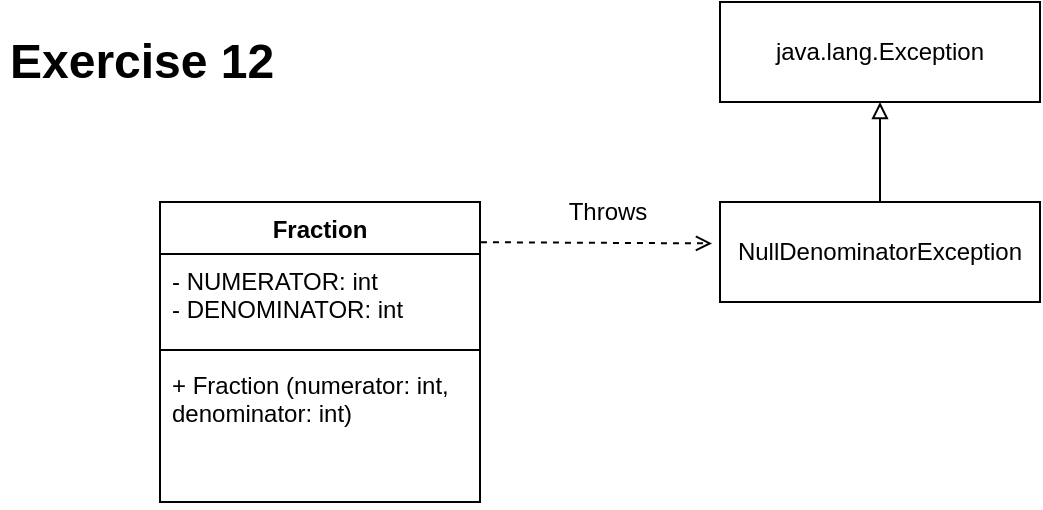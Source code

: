 <mxfile version="21.6.8" type="device">
  <diagram name="Page-1" id="TkmK8UDmywbbgYOAtS4j">
    <mxGraphModel dx="734" dy="462" grid="1" gridSize="10" guides="1" tooltips="1" connect="1" arrows="1" fold="1" page="1" pageScale="1" pageWidth="827" pageHeight="1169" math="0" shadow="0">
      <root>
        <mxCell id="0" />
        <mxCell id="1" parent="0" />
        <mxCell id="-SeIspqSS08z1iKxZFLe-1" value="Fraction" style="swimlane;fontStyle=1;align=center;verticalAlign=top;childLayout=stackLayout;horizontal=1;startSize=26;horizontalStack=0;resizeParent=1;resizeParentMax=0;resizeLast=0;collapsible=1;marginBottom=0;whiteSpace=wrap;html=1;" vertex="1" parent="1">
          <mxGeometry x="160" y="160" width="160" height="150" as="geometry" />
        </mxCell>
        <mxCell id="-SeIspqSS08z1iKxZFLe-2" value="- NUMERATOR: int&lt;br&gt;- DENOMINATOR: int" style="text;strokeColor=none;fillColor=none;align=left;verticalAlign=top;spacingLeft=4;spacingRight=4;overflow=hidden;rotatable=0;points=[[0,0.5],[1,0.5]];portConstraint=eastwest;whiteSpace=wrap;html=1;" vertex="1" parent="-SeIspqSS08z1iKxZFLe-1">
          <mxGeometry y="26" width="160" height="44" as="geometry" />
        </mxCell>
        <mxCell id="-SeIspqSS08z1iKxZFLe-3" value="" style="line;strokeWidth=1;fillColor=none;align=left;verticalAlign=middle;spacingTop=-1;spacingLeft=3;spacingRight=3;rotatable=0;labelPosition=right;points=[];portConstraint=eastwest;strokeColor=inherit;" vertex="1" parent="-SeIspqSS08z1iKxZFLe-1">
          <mxGeometry y="70" width="160" height="8" as="geometry" />
        </mxCell>
        <mxCell id="-SeIspqSS08z1iKxZFLe-4" value="+ Fraction (numerator: int, denominator: int)" style="text;strokeColor=none;fillColor=none;align=left;verticalAlign=top;spacingLeft=4;spacingRight=4;overflow=hidden;rotatable=0;points=[[0,0.5],[1,0.5]];portConstraint=eastwest;whiteSpace=wrap;html=1;" vertex="1" parent="-SeIspqSS08z1iKxZFLe-1">
          <mxGeometry y="78" width="160" height="72" as="geometry" />
        </mxCell>
        <mxCell id="-SeIspqSS08z1iKxZFLe-5" value="java.lang.Exception" style="html=1;whiteSpace=wrap;" vertex="1" parent="1">
          <mxGeometry x="440" y="60" width="160" height="50" as="geometry" />
        </mxCell>
        <mxCell id="-SeIspqSS08z1iKxZFLe-7" style="edgeStyle=orthogonalEdgeStyle;rounded=0;orthogonalLoop=1;jettySize=auto;html=1;entryX=0.5;entryY=1;entryDx=0;entryDy=0;endArrow=block;endFill=0;" edge="1" parent="1" source="-SeIspqSS08z1iKxZFLe-6" target="-SeIspqSS08z1iKxZFLe-5">
          <mxGeometry relative="1" as="geometry" />
        </mxCell>
        <mxCell id="-SeIspqSS08z1iKxZFLe-6" value="NullDenominatorException" style="html=1;whiteSpace=wrap;" vertex="1" parent="1">
          <mxGeometry x="440" y="160" width="160" height="50" as="geometry" />
        </mxCell>
        <mxCell id="-SeIspqSS08z1iKxZFLe-8" value="" style="endArrow=open;html=1;rounded=0;entryX=-0.025;entryY=0.414;entryDx=0;entryDy=0;entryPerimeter=0;exitX=1.003;exitY=0.134;exitDx=0;exitDy=0;exitPerimeter=0;dashed=1;endFill=0;" edge="1" parent="1" source="-SeIspqSS08z1iKxZFLe-1" target="-SeIspqSS08z1iKxZFLe-6">
          <mxGeometry width="50" height="50" relative="1" as="geometry">
            <mxPoint x="320" y="190" as="sourcePoint" />
            <mxPoint x="370" y="140" as="targetPoint" />
          </mxGeometry>
        </mxCell>
        <mxCell id="-SeIspqSS08z1iKxZFLe-9" value="Throws" style="text;html=1;strokeColor=none;fillColor=none;align=center;verticalAlign=middle;whiteSpace=wrap;rounded=0;" vertex="1" parent="1">
          <mxGeometry x="354" y="150" width="60" height="30" as="geometry" />
        </mxCell>
        <mxCell id="-SeIspqSS08z1iKxZFLe-10" value="&lt;h1&gt;Exercise 12&lt;/h1&gt;" style="text;html=1;strokeColor=none;fillColor=none;spacing=5;spacingTop=-20;whiteSpace=wrap;overflow=hidden;rounded=0;" vertex="1" parent="1">
          <mxGeometry x="80" y="70" width="190" height="40" as="geometry" />
        </mxCell>
      </root>
    </mxGraphModel>
  </diagram>
</mxfile>
